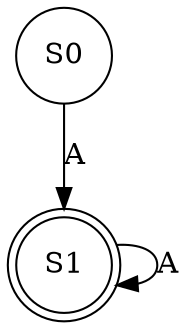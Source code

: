 digraph AFD{
S0[label="S0" shape=circle];
S0 -> S1[label="A"];
S1[label="S1" shape=doublecircle];
S1 -> S1[label="A"];

}
